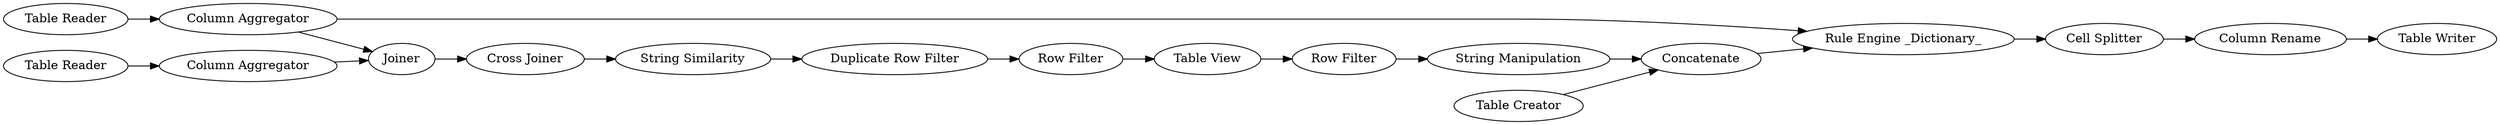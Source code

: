 digraph {
	"-6598343997643642303_1413" [label="Table Reader"]
	"-6598343997643642303_1404" [label="Row Filter"]
	"-6598343997643642303_1124" [label=Concatenate]
	"-6598343997643642303_1107" [label="String Similarity"]
	"-6598343997643642303_1116" [label="String Manipulation"]
	"-6598343997643642303_1113" [label="Rule Engine _Dictionary_"]
	"-6598343997643642303_1109" [label="Table View"]
	"-6598343997643642303_807" [label="Cross Joiner"]
	"-6598343997643642303_1123" [label="Table Creator"]
	"-6598343997643642303_1405" [label=Joiner]
	"-6598343997643642303_1126" [label="Row Filter"]
	"-6598343997643642303_813" [label="Duplicate Row Filter"]
	"-6598343997643642303_1412" [label="Table Reader"]
	"-6598343997643642303_1122" [label="Cell Splitter"]
	"-6598343997643642303_1127" [label="Column Rename"]
	"-6598343997643642303_1414" [label="Column Aggregator"]
	"-6598343997643642303_1134" [label="Table Writer"]
	"-6598343997643642303_1415" [label="Column Aggregator"]
	"-6598343997643642303_813" -> "-6598343997643642303_1404"
	"-6598343997643642303_1107" -> "-6598343997643642303_813"
	"-6598343997643642303_1126" -> "-6598343997643642303_1116"
	"-6598343997643642303_1415" -> "-6598343997643642303_1405"
	"-6598343997643642303_1116" -> "-6598343997643642303_1124"
	"-6598343997643642303_1412" -> "-6598343997643642303_1415"
	"-6598343997643642303_1413" -> "-6598343997643642303_1414"
	"-6598343997643642303_1123" -> "-6598343997643642303_1124"
	"-6598343997643642303_1405" -> "-6598343997643642303_807"
	"-6598343997643642303_1113" -> "-6598343997643642303_1122"
	"-6598343997643642303_1122" -> "-6598343997643642303_1127"
	"-6598343997643642303_1404" -> "-6598343997643642303_1109"
	"-6598343997643642303_807" -> "-6598343997643642303_1107"
	"-6598343997643642303_1414" -> "-6598343997643642303_1405"
	"-6598343997643642303_1127" -> "-6598343997643642303_1134"
	"-6598343997643642303_1109" -> "-6598343997643642303_1126"
	"-6598343997643642303_1414" -> "-6598343997643642303_1113"
	"-6598343997643642303_1124" -> "-6598343997643642303_1113"
	rankdir=LR
}
